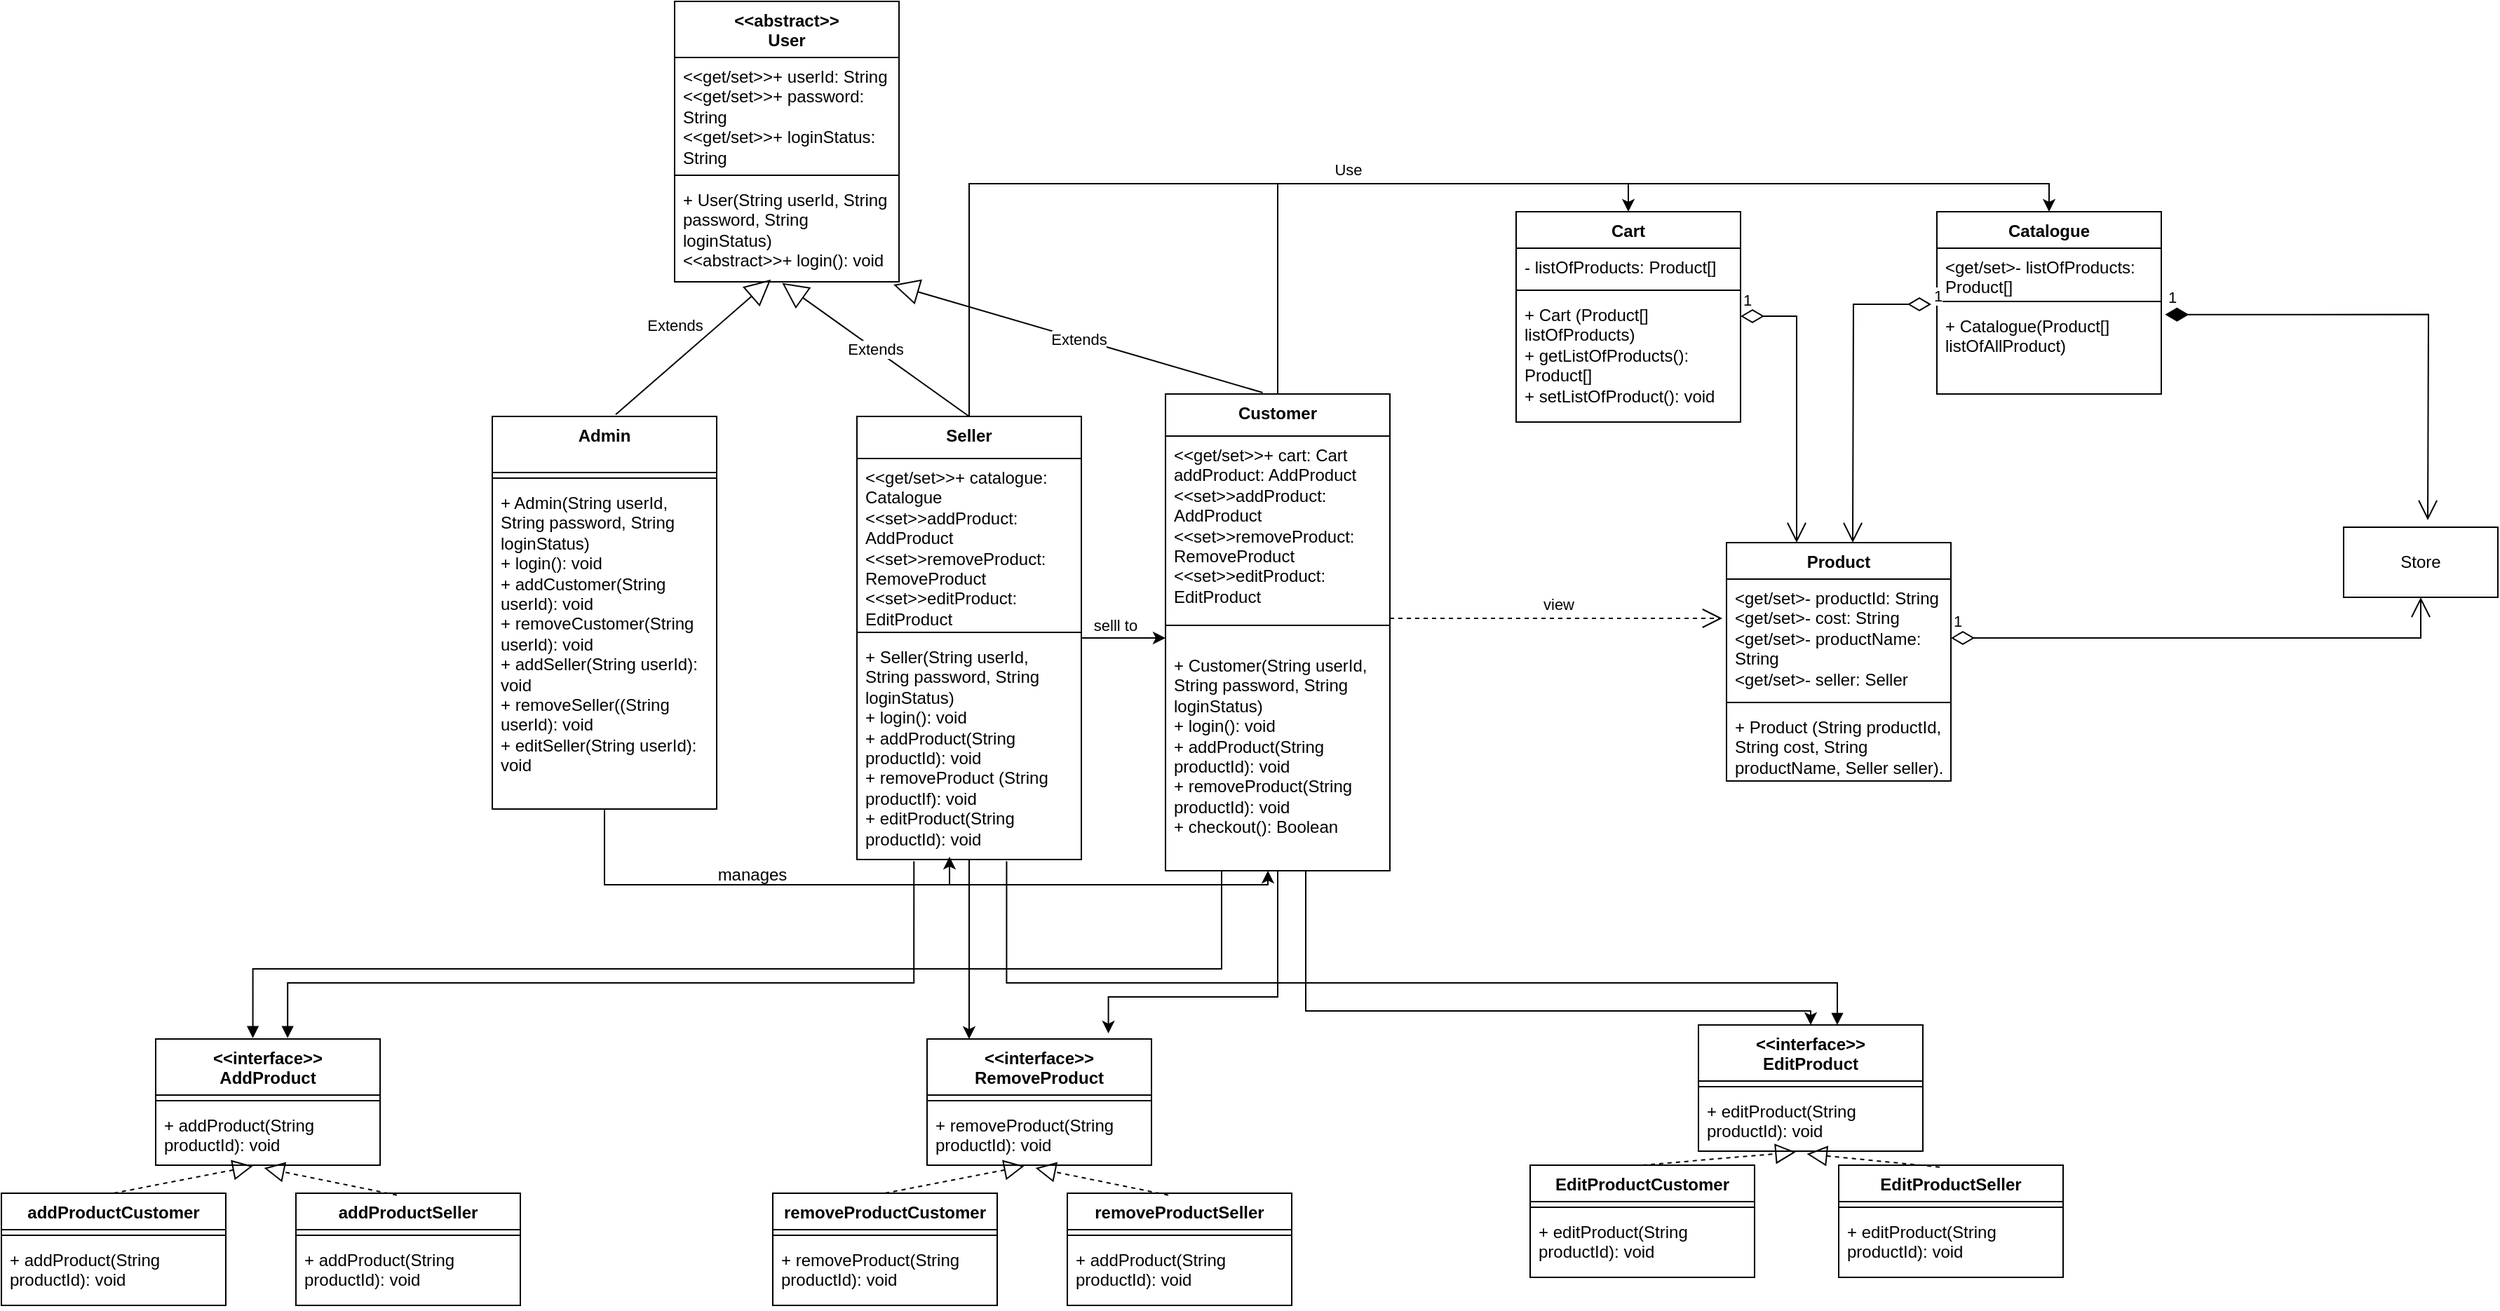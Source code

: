 <mxfile version="22.0.8" type="github">
  <diagram id="C5RBs43oDa-KdzZeNtuy" name="Page-1">
    <mxGraphModel dx="2074" dy="1118" grid="1" gridSize="10" guides="1" tooltips="1" connect="1" arrows="1" fold="1" page="1" pageScale="1" pageWidth="2339" pageHeight="3300" math="0" shadow="0">
      <root>
        <mxCell id="WIyWlLk6GJQsqaUBKTNV-0" />
        <mxCell id="WIyWlLk6GJQsqaUBKTNV-1" parent="WIyWlLk6GJQsqaUBKTNV-0" />
        <mxCell id="tzmUWWkkIEazQFHiwvNQ-8" value="Cart" style="swimlane;fontStyle=1;align=center;verticalAlign=top;childLayout=stackLayout;horizontal=1;startSize=26;horizontalStack=0;resizeParent=1;resizeParentMax=0;resizeLast=0;collapsible=1;marginBottom=0;whiteSpace=wrap;html=1;" parent="WIyWlLk6GJQsqaUBKTNV-1" vertex="1">
          <mxGeometry x="1300" y="390" width="160" height="150" as="geometry" />
        </mxCell>
        <mxCell id="tzmUWWkkIEazQFHiwvNQ-9" value="- listOfProducts: Product[]" style="text;strokeColor=none;fillColor=none;align=left;verticalAlign=top;spacingLeft=4;spacingRight=4;overflow=hidden;rotatable=0;points=[[0,0.5],[1,0.5]];portConstraint=eastwest;whiteSpace=wrap;html=1;" parent="tzmUWWkkIEazQFHiwvNQ-8" vertex="1">
          <mxGeometry y="26" width="160" height="26" as="geometry" />
        </mxCell>
        <mxCell id="tzmUWWkkIEazQFHiwvNQ-10" value="" style="line;strokeWidth=1;fillColor=none;align=left;verticalAlign=middle;spacingTop=-1;spacingLeft=3;spacingRight=3;rotatable=0;labelPosition=right;points=[];portConstraint=eastwest;strokeColor=inherit;" parent="tzmUWWkkIEazQFHiwvNQ-8" vertex="1">
          <mxGeometry y="52" width="160" height="8" as="geometry" />
        </mxCell>
        <mxCell id="tzmUWWkkIEazQFHiwvNQ-11" value="+ Cart (Product[] listOfProducts)&lt;br&gt;+ getListOfProducts():&amp;nbsp; Product[]&lt;br&gt;+ setListOfProduct(): void&lt;br&gt;" style="text;strokeColor=none;fillColor=none;align=left;verticalAlign=top;spacingLeft=4;spacingRight=4;overflow=hidden;rotatable=0;points=[[0,0.5],[1,0.5]];portConstraint=eastwest;whiteSpace=wrap;html=1;" parent="tzmUWWkkIEazQFHiwvNQ-8" vertex="1">
          <mxGeometry y="60" width="160" height="90" as="geometry" />
        </mxCell>
        <mxCell id="tzmUWWkkIEazQFHiwvNQ-12" value="Product" style="swimlane;fontStyle=1;align=center;verticalAlign=top;childLayout=stackLayout;horizontal=1;startSize=26;horizontalStack=0;resizeParent=1;resizeParentMax=0;resizeLast=0;collapsible=1;marginBottom=0;whiteSpace=wrap;html=1;" parent="WIyWlLk6GJQsqaUBKTNV-1" vertex="1">
          <mxGeometry x="1450" y="626" width="160" height="170" as="geometry" />
        </mxCell>
        <mxCell id="tzmUWWkkIEazQFHiwvNQ-13" value="&amp;lt;get/set&amp;gt;- productId: String&lt;br&gt;&amp;lt;get/set&amp;gt;- cost: String&lt;br&gt;&amp;lt;get/set&amp;gt;- productName: String&lt;br&gt;&amp;lt;get/set&amp;gt;- seller: Seller" style="text;strokeColor=none;fillColor=none;align=left;verticalAlign=top;spacingLeft=4;spacingRight=4;overflow=hidden;rotatable=0;points=[[0,0.5],[1,0.5]];portConstraint=eastwest;whiteSpace=wrap;html=1;" parent="tzmUWWkkIEazQFHiwvNQ-12" vertex="1">
          <mxGeometry y="26" width="160" height="84" as="geometry" />
        </mxCell>
        <mxCell id="tzmUWWkkIEazQFHiwvNQ-14" value="" style="line;strokeWidth=1;fillColor=none;align=left;verticalAlign=middle;spacingTop=-1;spacingLeft=3;spacingRight=3;rotatable=0;labelPosition=right;points=[];portConstraint=eastwest;strokeColor=inherit;" parent="tzmUWWkkIEazQFHiwvNQ-12" vertex="1">
          <mxGeometry y="110" width="160" height="8" as="geometry" />
        </mxCell>
        <mxCell id="tzmUWWkkIEazQFHiwvNQ-15" value="+ Product (String productId, String cost, String productName, Seller seller).&lt;br&gt;" style="text;strokeColor=none;fillColor=none;align=left;verticalAlign=top;spacingLeft=4;spacingRight=4;overflow=hidden;rotatable=0;points=[[0,0.5],[1,0.5]];portConstraint=eastwest;whiteSpace=wrap;html=1;" parent="tzmUWWkkIEazQFHiwvNQ-12" vertex="1">
          <mxGeometry y="118" width="160" height="52" as="geometry" />
        </mxCell>
        <mxCell id="tzmUWWkkIEazQFHiwvNQ-16" value="Catalogue" style="swimlane;fontStyle=1;align=center;verticalAlign=top;childLayout=stackLayout;horizontal=1;startSize=26;horizontalStack=0;resizeParent=1;resizeParentMax=0;resizeLast=0;collapsible=1;marginBottom=0;whiteSpace=wrap;html=1;" parent="WIyWlLk6GJQsqaUBKTNV-1" vertex="1">
          <mxGeometry x="1600" y="390" width="160" height="130" as="geometry" />
        </mxCell>
        <mxCell id="tzmUWWkkIEazQFHiwvNQ-17" value="&amp;lt;get/set&amp;gt;- listOfProducts: Product[]&lt;br&gt;" style="text;strokeColor=none;fillColor=none;align=left;verticalAlign=top;spacingLeft=4;spacingRight=4;overflow=hidden;rotatable=0;points=[[0,0.5],[1,0.5]];portConstraint=eastwest;whiteSpace=wrap;html=1;" parent="tzmUWWkkIEazQFHiwvNQ-16" vertex="1">
          <mxGeometry y="26" width="160" height="34" as="geometry" />
        </mxCell>
        <mxCell id="tzmUWWkkIEazQFHiwvNQ-18" value="" style="line;strokeWidth=1;fillColor=none;align=left;verticalAlign=middle;spacingTop=-1;spacingLeft=3;spacingRight=3;rotatable=0;labelPosition=right;points=[];portConstraint=eastwest;strokeColor=inherit;" parent="tzmUWWkkIEazQFHiwvNQ-16" vertex="1">
          <mxGeometry y="60" width="160" height="8" as="geometry" />
        </mxCell>
        <mxCell id="tzmUWWkkIEazQFHiwvNQ-19" value="+ Catalogue(Product[] listOfAllProduct)" style="text;strokeColor=none;fillColor=none;align=left;verticalAlign=top;spacingLeft=4;spacingRight=4;overflow=hidden;rotatable=0;points=[[0,0.5],[1,0.5]];portConstraint=eastwest;whiteSpace=wrap;html=1;" parent="tzmUWWkkIEazQFHiwvNQ-16" vertex="1">
          <mxGeometry y="68" width="160" height="62" as="geometry" />
        </mxCell>
        <mxCell id="tzmUWWkkIEazQFHiwvNQ-24" value="1" style="endArrow=open;html=1;endSize=12;startArrow=diamondThin;startSize=14;startFill=0;edgeStyle=orthogonalEdgeStyle;align=left;verticalAlign=bottom;rounded=0;" parent="WIyWlLk6GJQsqaUBKTNV-1" edge="1">
          <mxGeometry x="-1" y="3" relative="1" as="geometry">
            <mxPoint x="1460" y="464.5" as="sourcePoint" />
            <mxPoint x="1500" y="626" as="targetPoint" />
            <Array as="points">
              <mxPoint x="1500" y="465" />
            </Array>
          </mxGeometry>
        </mxCell>
        <mxCell id="tzmUWWkkIEazQFHiwvNQ-26" value="1" style="endArrow=open;html=1;endSize=12;startArrow=diamondThin;startSize=14;startFill=0;edgeStyle=orthogonalEdgeStyle;align=left;verticalAlign=bottom;rounded=0;exitX=-0.025;exitY=-0.032;exitDx=0;exitDy=0;exitPerimeter=0;" parent="WIyWlLk6GJQsqaUBKTNV-1" source="tzmUWWkkIEazQFHiwvNQ-19" edge="1">
          <mxGeometry x="-1" y="3" relative="1" as="geometry">
            <mxPoint x="1380" y="776" as="sourcePoint" />
            <mxPoint x="1540" y="626" as="targetPoint" />
          </mxGeometry>
        </mxCell>
        <mxCell id="tzmUWWkkIEazQFHiwvNQ-27" value="&amp;lt;&amp;lt;abstract&amp;gt;&amp;gt;&lt;br&gt;User&lt;br&gt;&lt;span style=&quot;&quot;&gt;&lt;span style=&quot;white-space: pre;&quot;&gt;&amp;nbsp;&amp;nbsp;&amp;nbsp;&amp;nbsp;&lt;/span&gt;&lt;/span&gt;" style="swimlane;fontStyle=1;align=center;verticalAlign=top;childLayout=stackLayout;horizontal=1;startSize=40;horizontalStack=0;resizeParent=1;resizeParentMax=0;resizeLast=0;collapsible=1;marginBottom=0;whiteSpace=wrap;html=1;" parent="WIyWlLk6GJQsqaUBKTNV-1" vertex="1">
          <mxGeometry x="700" y="240" width="160" height="200" as="geometry" />
        </mxCell>
        <mxCell id="tzmUWWkkIEazQFHiwvNQ-28" value="&amp;lt;&amp;lt;get/set&amp;gt;&amp;gt;+ userId: String&lt;br&gt;&amp;lt;&amp;lt;get/set&amp;gt;&amp;gt;+ password: String&lt;br&gt;&amp;lt;&amp;lt;get/set&amp;gt;&amp;gt;+ loginStatus: String" style="text;strokeColor=none;fillColor=none;align=left;verticalAlign=top;spacingLeft=4;spacingRight=4;overflow=hidden;rotatable=0;points=[[0,0.5],[1,0.5]];portConstraint=eastwest;whiteSpace=wrap;html=1;" parent="tzmUWWkkIEazQFHiwvNQ-27" vertex="1">
          <mxGeometry y="40" width="160" height="80" as="geometry" />
        </mxCell>
        <mxCell id="tzmUWWkkIEazQFHiwvNQ-29" value="" style="line;strokeWidth=1;fillColor=none;align=left;verticalAlign=middle;spacingTop=-1;spacingLeft=3;spacingRight=3;rotatable=0;labelPosition=right;points=[];portConstraint=eastwest;strokeColor=inherit;" parent="tzmUWWkkIEazQFHiwvNQ-27" vertex="1">
          <mxGeometry y="120" width="160" height="8" as="geometry" />
        </mxCell>
        <mxCell id="tzmUWWkkIEazQFHiwvNQ-30" value="+ User(String userId, String password, String loginStatus)&lt;br&gt;&amp;lt;&amp;lt;abstract&amp;gt;&amp;gt;+ login(): void&lt;br&gt;&amp;nbsp;" style="text;strokeColor=none;fillColor=none;align=left;verticalAlign=top;spacingLeft=4;spacingRight=4;overflow=hidden;rotatable=0;points=[[0,0.5],[1,0.5]];portConstraint=eastwest;whiteSpace=wrap;html=1;" parent="tzmUWWkkIEazQFHiwvNQ-27" vertex="1">
          <mxGeometry y="128" width="160" height="72" as="geometry" />
        </mxCell>
        <mxCell id="tzmUWWkkIEazQFHiwvNQ-144" style="edgeStyle=orthogonalEdgeStyle;rounded=0;orthogonalLoop=1;jettySize=auto;html=1;" parent="WIyWlLk6GJQsqaUBKTNV-1" source="tzmUWWkkIEazQFHiwvNQ-31" target="tzmUWWkkIEazQFHiwvNQ-101" edge="1">
          <mxGeometry relative="1" as="geometry">
            <Array as="points">
              <mxPoint x="910" y="900" />
              <mxPoint x="910" y="900" />
            </Array>
          </mxGeometry>
        </mxCell>
        <mxCell id="tzmUWWkkIEazQFHiwvNQ-154" style="edgeStyle=orthogonalEdgeStyle;rounded=0;orthogonalLoop=1;jettySize=auto;html=1;entryX=0.5;entryY=0;entryDx=0;entryDy=0;" parent="WIyWlLk6GJQsqaUBKTNV-1" source="tzmUWWkkIEazQFHiwvNQ-31" target="tzmUWWkkIEazQFHiwvNQ-16" edge="1">
          <mxGeometry relative="1" as="geometry">
            <Array as="points">
              <mxPoint x="910" y="370" />
              <mxPoint x="1680" y="370" />
            </Array>
          </mxGeometry>
        </mxCell>
        <mxCell id="tzmUWWkkIEazQFHiwvNQ-172" style="edgeStyle=orthogonalEdgeStyle;rounded=0;orthogonalLoop=1;jettySize=auto;html=1;" parent="WIyWlLk6GJQsqaUBKTNV-1" source="tzmUWWkkIEazQFHiwvNQ-31" edge="1">
          <mxGeometry relative="1" as="geometry">
            <mxPoint x="1050" y="694" as="targetPoint" />
          </mxGeometry>
        </mxCell>
        <mxCell id="tzmUWWkkIEazQFHiwvNQ-173" value="selll to&lt;br&gt;" style="edgeLabel;html=1;align=center;verticalAlign=middle;resizable=0;points=[];" parent="tzmUWWkkIEazQFHiwvNQ-172" vertex="1" connectable="0">
          <mxGeometry x="-0.229" relative="1" as="geometry">
            <mxPoint y="-9" as="offset" />
          </mxGeometry>
        </mxCell>
        <mxCell id="tzmUWWkkIEazQFHiwvNQ-31" value="Seller" style="swimlane;fontStyle=1;align=center;verticalAlign=top;childLayout=stackLayout;horizontal=1;startSize=30;horizontalStack=0;resizeParent=1;resizeParentMax=0;resizeLast=0;collapsible=1;marginBottom=0;whiteSpace=wrap;html=1;" parent="WIyWlLk6GJQsqaUBKTNV-1" vertex="1">
          <mxGeometry x="830" y="536" width="160" height="316" as="geometry" />
        </mxCell>
        <mxCell id="tzmUWWkkIEazQFHiwvNQ-32" value="&amp;lt;&amp;lt;get/set&amp;gt;&amp;gt;+ catalogue: Catalogue&lt;br&gt;&amp;lt;&amp;lt;set&amp;gt;&amp;gt;addProduct: AddProduct&lt;br&gt;&amp;lt;&amp;lt;set&amp;gt;&amp;gt;removeProduct: RemoveProduct&lt;br&gt;&amp;lt;&amp;lt;set&amp;gt;&amp;gt;editProduct: EditProduct" style="text;strokeColor=none;fillColor=none;align=left;verticalAlign=top;spacingLeft=4;spacingRight=4;overflow=hidden;rotatable=0;points=[[0,0.5],[1,0.5]];portConstraint=eastwest;whiteSpace=wrap;html=1;" parent="tzmUWWkkIEazQFHiwvNQ-31" vertex="1">
          <mxGeometry y="30" width="160" height="120" as="geometry" />
        </mxCell>
        <mxCell id="tzmUWWkkIEazQFHiwvNQ-33" value="" style="line;strokeWidth=1;fillColor=none;align=left;verticalAlign=middle;spacingTop=-1;spacingLeft=3;spacingRight=3;rotatable=0;labelPosition=right;points=[];portConstraint=eastwest;strokeColor=inherit;" parent="tzmUWWkkIEazQFHiwvNQ-31" vertex="1">
          <mxGeometry y="150" width="160" height="8" as="geometry" />
        </mxCell>
        <mxCell id="tzmUWWkkIEazQFHiwvNQ-34" value="+ Seller(String userId, String password, String loginStatus)&lt;br&gt;+ login(): void&lt;br&gt;+ addProduct(String productId): void&lt;br&gt;+ removeProduct (String productIf): void&lt;br&gt;+ editProduct(String productId): void" style="text;strokeColor=none;fillColor=none;align=left;verticalAlign=top;spacingLeft=4;spacingRight=4;overflow=hidden;rotatable=0;points=[[0,0.5],[1,0.5]];portConstraint=eastwest;whiteSpace=wrap;html=1;" parent="tzmUWWkkIEazQFHiwvNQ-31" vertex="1">
          <mxGeometry y="158" width="160" height="158" as="geometry" />
        </mxCell>
        <mxCell id="tzmUWWkkIEazQFHiwvNQ-35" value="Admin" style="swimlane;fontStyle=1;align=center;verticalAlign=top;childLayout=stackLayout;horizontal=1;startSize=40;horizontalStack=0;resizeParent=1;resizeParentMax=0;resizeLast=0;collapsible=1;marginBottom=0;whiteSpace=wrap;html=1;" parent="WIyWlLk6GJQsqaUBKTNV-1" vertex="1">
          <mxGeometry x="570" y="536" width="160" height="280" as="geometry" />
        </mxCell>
        <mxCell id="tzmUWWkkIEazQFHiwvNQ-37" value="" style="line;strokeWidth=1;fillColor=none;align=left;verticalAlign=middle;spacingTop=-1;spacingLeft=3;spacingRight=3;rotatable=0;labelPosition=right;points=[];portConstraint=eastwest;strokeColor=inherit;" parent="tzmUWWkkIEazQFHiwvNQ-35" vertex="1">
          <mxGeometry y="40" width="160" height="8" as="geometry" />
        </mxCell>
        <mxCell id="tzmUWWkkIEazQFHiwvNQ-38" value="+ Admin(String userId, String password, String loginStatus)&lt;br&gt;+ login(): void&lt;br&gt;+ addCustomer(String userId): void&lt;br&gt;+ removeCustomer(String userId): void&lt;br&gt;+ addSeller(String userId): void&lt;br&gt;+ removeSeller((String userId): void&lt;br&gt;+ editSeller(String userId): void" style="text;strokeColor=none;fillColor=none;align=left;verticalAlign=top;spacingLeft=4;spacingRight=4;overflow=hidden;rotatable=0;points=[[0,0.5],[1,0.5]];portConstraint=eastwest;whiteSpace=wrap;html=1;" parent="tzmUWWkkIEazQFHiwvNQ-35" vertex="1">
          <mxGeometry y="48" width="160" height="232" as="geometry" />
        </mxCell>
        <mxCell id="tzmUWWkkIEazQFHiwvNQ-41" value="Extends" style="endArrow=block;endSize=16;endFill=0;html=1;rounded=0;entryX=0.429;entryY=0.978;entryDx=0;entryDy=0;entryPerimeter=0;exitX=0.55;exitY=-0.005;exitDx=0;exitDy=0;exitPerimeter=0;" parent="WIyWlLk6GJQsqaUBKTNV-1" source="tzmUWWkkIEazQFHiwvNQ-35" target="tzmUWWkkIEazQFHiwvNQ-30" edge="1">
          <mxGeometry y="20" width="160" relative="1" as="geometry">
            <mxPoint x="630" y="450" as="sourcePoint" />
            <mxPoint x="790" y="450" as="targetPoint" />
            <Array as="points" />
            <mxPoint as="offset" />
          </mxGeometry>
        </mxCell>
        <mxCell id="tzmUWWkkIEazQFHiwvNQ-42" value="Extends" style="endArrow=block;endSize=16;endFill=0;html=1;rounded=0;entryX=0.479;entryY=1.011;entryDx=0;entryDy=0;entryPerimeter=0;exitX=0.5;exitY=0;exitDx=0;exitDy=0;" parent="WIyWlLk6GJQsqaUBKTNV-1" source="tzmUWWkkIEazQFHiwvNQ-31" target="tzmUWWkkIEazQFHiwvNQ-30" edge="1">
          <mxGeometry width="160" relative="1" as="geometry">
            <mxPoint x="910" y="530" as="sourcePoint" />
            <mxPoint x="810" y="470" as="targetPoint" />
          </mxGeometry>
        </mxCell>
        <mxCell id="tzmUWWkkIEazQFHiwvNQ-148" style="edgeStyle=orthogonalEdgeStyle;rounded=0;orthogonalLoop=1;jettySize=auto;html=1;entryX=0.808;entryY=-0.044;entryDx=0;entryDy=0;entryPerimeter=0;" parent="WIyWlLk6GJQsqaUBKTNV-1" source="tzmUWWkkIEazQFHiwvNQ-48" target="tzmUWWkkIEazQFHiwvNQ-101" edge="1">
          <mxGeometry relative="1" as="geometry">
            <mxPoint x="1100" y="960" as="targetPoint" />
            <Array as="points">
              <mxPoint x="1130" y="950" />
              <mxPoint x="1009" y="950" />
            </Array>
          </mxGeometry>
        </mxCell>
        <mxCell id="tzmUWWkkIEazQFHiwvNQ-149" style="edgeStyle=orthogonalEdgeStyle;rounded=0;orthogonalLoop=1;jettySize=auto;html=1;" parent="WIyWlLk6GJQsqaUBKTNV-1" source="tzmUWWkkIEazQFHiwvNQ-48" target="tzmUWWkkIEazQFHiwvNQ-112" edge="1">
          <mxGeometry relative="1" as="geometry">
            <Array as="points">
              <mxPoint x="1150" y="960" />
              <mxPoint x="1510" y="960" />
            </Array>
          </mxGeometry>
        </mxCell>
        <mxCell id="tzmUWWkkIEazQFHiwvNQ-155" style="edgeStyle=orthogonalEdgeStyle;rounded=0;orthogonalLoop=1;jettySize=auto;html=1;entryX=0.5;entryY=0;entryDx=0;entryDy=0;" parent="WIyWlLk6GJQsqaUBKTNV-1" source="tzmUWWkkIEazQFHiwvNQ-48" target="tzmUWWkkIEazQFHiwvNQ-8" edge="1">
          <mxGeometry relative="1" as="geometry">
            <Array as="points">
              <mxPoint x="1130" y="370" />
              <mxPoint x="1380" y="370" />
            </Array>
          </mxGeometry>
        </mxCell>
        <mxCell id="tzmUWWkkIEazQFHiwvNQ-157" value="Use&lt;br&gt;" style="edgeLabel;html=1;align=center;verticalAlign=middle;resizable=0;points=[];" parent="tzmUWWkkIEazQFHiwvNQ-155" vertex="1" connectable="0">
          <mxGeometry x="-0.098" y="2" relative="1" as="geometry">
            <mxPoint x="10" y="-8" as="offset" />
          </mxGeometry>
        </mxCell>
        <mxCell id="tzmUWWkkIEazQFHiwvNQ-48" value="Customer&lt;br&gt;" style="swimlane;fontStyle=1;align=center;verticalAlign=top;childLayout=stackLayout;horizontal=1;startSize=30;horizontalStack=0;resizeParent=1;resizeParentMax=0;resizeLast=0;collapsible=1;marginBottom=0;whiteSpace=wrap;html=1;" parent="WIyWlLk6GJQsqaUBKTNV-1" vertex="1">
          <mxGeometry x="1050" y="520" width="160" height="340" as="geometry" />
        </mxCell>
        <mxCell id="tzmUWWkkIEazQFHiwvNQ-56" value="&amp;lt;&amp;lt;get/set&amp;gt;&amp;gt;+ cart: Cart&lt;br&gt;addProduct: AddProduct&lt;br style=&quot;border-color: var(--border-color);&quot;&gt;&amp;lt;&amp;lt;set&amp;gt;&amp;gt;addProduct: AddProduct&lt;br style=&quot;border-color: var(--border-color);&quot;&gt;&amp;lt;&amp;lt;set&amp;gt;&amp;gt;removeProduct: RemoveProduct&lt;br style=&quot;border-color: var(--border-color);&quot;&gt;&amp;lt;&amp;lt;set&amp;gt;&amp;gt;editProduct: EditProduct&lt;br&gt;&lt;br&gt;&amp;nbsp;" style="text;strokeColor=none;fillColor=none;align=left;verticalAlign=top;spacingLeft=4;spacingRight=4;overflow=hidden;rotatable=0;points=[[0,0.5],[1,0.5]];portConstraint=eastwest;whiteSpace=wrap;html=1;" parent="tzmUWWkkIEazQFHiwvNQ-48" vertex="1">
          <mxGeometry y="30" width="160" height="120" as="geometry" />
        </mxCell>
        <mxCell id="tzmUWWkkIEazQFHiwvNQ-50" value="" style="line;strokeWidth=1;fillColor=none;align=left;verticalAlign=middle;spacingTop=-1;spacingLeft=3;spacingRight=3;rotatable=0;labelPosition=right;points=[];portConstraint=eastwest;strokeColor=inherit;" parent="tzmUWWkkIEazQFHiwvNQ-48" vertex="1">
          <mxGeometry y="150" width="160" height="30" as="geometry" />
        </mxCell>
        <mxCell id="tzmUWWkkIEazQFHiwvNQ-51" value="+ Customer(String userId, String password, String loginStatus)&lt;br&gt;+ login(): void&lt;br&gt;+ addProduct(String productId): void&lt;br style=&quot;border-color: var(--border-color);&quot;&gt;+ removeProduct(String productId): void&lt;br style=&quot;border-color: var(--border-color);&quot;&gt;+ checkout(): Boolean&lt;br&gt;&amp;nbsp;" style="text;strokeColor=none;fillColor=none;align=left;verticalAlign=top;spacingLeft=4;spacingRight=4;overflow=hidden;rotatable=0;points=[[0,0.5],[1,0.5]];portConstraint=eastwest;whiteSpace=wrap;html=1;" parent="tzmUWWkkIEazQFHiwvNQ-48" vertex="1">
          <mxGeometry y="180" width="160" height="160" as="geometry" />
        </mxCell>
        <mxCell id="tzmUWWkkIEazQFHiwvNQ-57" value="Extends" style="endArrow=block;endSize=16;endFill=0;html=1;rounded=0;exitX=0.433;exitY=-0.003;exitDx=0;exitDy=0;exitPerimeter=0;entryX=0.975;entryY=1.028;entryDx=0;entryDy=0;entryPerimeter=0;" parent="WIyWlLk6GJQsqaUBKTNV-1" source="tzmUWWkkIEazQFHiwvNQ-48" target="tzmUWWkkIEazQFHiwvNQ-30" edge="1">
          <mxGeometry width="160" relative="1" as="geometry">
            <mxPoint x="960" y="700" as="sourcePoint" />
            <mxPoint x="790" y="440" as="targetPoint" />
          </mxGeometry>
        </mxCell>
        <mxCell id="tzmUWWkkIEazQFHiwvNQ-64" value="view" style="endArrow=open;endSize=12;dashed=1;html=1;rounded=0;" parent="WIyWlLk6GJQsqaUBKTNV-1" edge="1">
          <mxGeometry x="0.013" y="10" width="160" relative="1" as="geometry">
            <mxPoint x="1210" y="680" as="sourcePoint" />
            <mxPoint x="1447" y="680" as="targetPoint" />
            <mxPoint as="offset" />
          </mxGeometry>
        </mxCell>
        <mxCell id="tzmUWWkkIEazQFHiwvNQ-74" value="&amp;lt;&amp;lt;interface&amp;gt;&amp;gt;&lt;br&gt;AddProduct" style="swimlane;fontStyle=1;align=center;verticalAlign=top;childLayout=stackLayout;horizontal=1;startSize=40;horizontalStack=0;resizeParent=1;resizeParentMax=0;resizeLast=0;collapsible=1;marginBottom=0;whiteSpace=wrap;html=1;" parent="WIyWlLk6GJQsqaUBKTNV-1" vertex="1">
          <mxGeometry x="330" y="980" width="160" height="90" as="geometry" />
        </mxCell>
        <mxCell id="tzmUWWkkIEazQFHiwvNQ-76" value="" style="line;strokeWidth=1;fillColor=none;align=left;verticalAlign=middle;spacingTop=-1;spacingLeft=3;spacingRight=3;rotatable=0;labelPosition=right;points=[];portConstraint=eastwest;strokeColor=inherit;" parent="tzmUWWkkIEazQFHiwvNQ-74" vertex="1">
          <mxGeometry y="40" width="160" height="8" as="geometry" />
        </mxCell>
        <mxCell id="tzmUWWkkIEazQFHiwvNQ-77" value="+ addProduct(String productId): void" style="text;strokeColor=none;fillColor=none;align=left;verticalAlign=top;spacingLeft=4;spacingRight=4;overflow=hidden;rotatable=0;points=[[0,0.5],[1,0.5]];portConstraint=eastwest;whiteSpace=wrap;html=1;" parent="tzmUWWkkIEazQFHiwvNQ-74" vertex="1">
          <mxGeometry y="48" width="160" height="42" as="geometry" />
        </mxCell>
        <mxCell id="tzmUWWkkIEazQFHiwvNQ-78" value="addProductCustomer" style="swimlane;fontStyle=1;align=center;verticalAlign=top;childLayout=stackLayout;horizontal=1;startSize=26;horizontalStack=0;resizeParent=1;resizeParentMax=0;resizeLast=0;collapsible=1;marginBottom=0;whiteSpace=wrap;html=1;" parent="WIyWlLk6GJQsqaUBKTNV-1" vertex="1">
          <mxGeometry x="220" y="1090" width="160" height="80" as="geometry" />
        </mxCell>
        <mxCell id="tzmUWWkkIEazQFHiwvNQ-80" value="" style="line;strokeWidth=1;fillColor=none;align=left;verticalAlign=middle;spacingTop=-1;spacingLeft=3;spacingRight=3;rotatable=0;labelPosition=right;points=[];portConstraint=eastwest;strokeColor=inherit;" parent="tzmUWWkkIEazQFHiwvNQ-78" vertex="1">
          <mxGeometry y="26" width="160" height="8" as="geometry" />
        </mxCell>
        <mxCell id="tzmUWWkkIEazQFHiwvNQ-81" value="+ addProduct(String productId): void" style="text;strokeColor=none;fillColor=none;align=left;verticalAlign=top;spacingLeft=4;spacingRight=4;overflow=hidden;rotatable=0;points=[[0,0.5],[1,0.5]];portConstraint=eastwest;whiteSpace=wrap;html=1;" parent="tzmUWWkkIEazQFHiwvNQ-78" vertex="1">
          <mxGeometry y="34" width="160" height="46" as="geometry" />
        </mxCell>
        <mxCell id="tzmUWWkkIEazQFHiwvNQ-82" value="addProductSeller" style="swimlane;fontStyle=1;align=center;verticalAlign=top;childLayout=stackLayout;horizontal=1;startSize=26;horizontalStack=0;resizeParent=1;resizeParentMax=0;resizeLast=0;collapsible=1;marginBottom=0;whiteSpace=wrap;html=1;" parent="WIyWlLk6GJQsqaUBKTNV-1" vertex="1">
          <mxGeometry x="430" y="1090" width="160" height="80" as="geometry" />
        </mxCell>
        <mxCell id="tzmUWWkkIEazQFHiwvNQ-84" value="" style="line;strokeWidth=1;fillColor=none;align=left;verticalAlign=middle;spacingTop=-1;spacingLeft=3;spacingRight=3;rotatable=0;labelPosition=right;points=[];portConstraint=eastwest;strokeColor=inherit;" parent="tzmUWWkkIEazQFHiwvNQ-82" vertex="1">
          <mxGeometry y="26" width="160" height="8" as="geometry" />
        </mxCell>
        <mxCell id="tzmUWWkkIEazQFHiwvNQ-85" value="+ addProduct(String productId): void" style="text;strokeColor=none;fillColor=none;align=left;verticalAlign=top;spacingLeft=4;spacingRight=4;overflow=hidden;rotatable=0;points=[[0,0.5],[1,0.5]];portConstraint=eastwest;whiteSpace=wrap;html=1;" parent="tzmUWWkkIEazQFHiwvNQ-82" vertex="1">
          <mxGeometry y="34" width="160" height="46" as="geometry" />
        </mxCell>
        <mxCell id="tzmUWWkkIEazQFHiwvNQ-97" value="" style="endArrow=block;dashed=1;endFill=0;endSize=12;html=1;rounded=0;entryX=0.483;entryY=1.048;entryDx=0;entryDy=0;entryPerimeter=0;exitX=0.45;exitY=0.017;exitDx=0;exitDy=0;exitPerimeter=0;" parent="WIyWlLk6GJQsqaUBKTNV-1" source="tzmUWWkkIEazQFHiwvNQ-82" target="tzmUWWkkIEazQFHiwvNQ-77" edge="1">
          <mxGeometry width="160" relative="1" as="geometry">
            <mxPoint x="530" y="1090" as="sourcePoint" />
            <mxPoint x="690" y="1090" as="targetPoint" />
          </mxGeometry>
        </mxCell>
        <mxCell id="tzmUWWkkIEazQFHiwvNQ-98" value="" style="endArrow=block;dashed=1;endFill=0;endSize=12;html=1;rounded=0;exitX=0.5;exitY=0;exitDx=0;exitDy=0;entryX=0.433;entryY=1.016;entryDx=0;entryDy=0;entryPerimeter=0;" parent="WIyWlLk6GJQsqaUBKTNV-1" source="tzmUWWkkIEazQFHiwvNQ-78" target="tzmUWWkkIEazQFHiwvNQ-77" edge="1">
          <mxGeometry width="160" relative="1" as="geometry">
            <mxPoint x="230" y="1070" as="sourcePoint" />
            <mxPoint x="390" y="1070" as="targetPoint" />
          </mxGeometry>
        </mxCell>
        <mxCell id="tzmUWWkkIEazQFHiwvNQ-99" value="" style="endArrow=block;endFill=1;html=1;edgeStyle=orthogonalEdgeStyle;align=left;verticalAlign=top;rounded=0;entryX=0.433;entryY=-0.007;entryDx=0;entryDy=0;entryPerimeter=0;exitX=0.25;exitY=1;exitDx=0;exitDy=0;exitPerimeter=0;" parent="WIyWlLk6GJQsqaUBKTNV-1" source="tzmUWWkkIEazQFHiwvNQ-51" target="tzmUWWkkIEazQFHiwvNQ-74" edge="1">
          <mxGeometry x="-1" relative="1" as="geometry">
            <mxPoint x="1170" y="830" as="sourcePoint" />
            <mxPoint x="1320" y="830" as="targetPoint" />
            <Array as="points">
              <mxPoint x="1090" y="930" />
              <mxPoint x="399" y="930" />
            </Array>
          </mxGeometry>
        </mxCell>
        <mxCell id="tzmUWWkkIEazQFHiwvNQ-101" value="&amp;lt;&amp;lt;interface&amp;gt;&amp;gt;&lt;br&gt;RemoveProduct" style="swimlane;fontStyle=1;align=center;verticalAlign=top;childLayout=stackLayout;horizontal=1;startSize=40;horizontalStack=0;resizeParent=1;resizeParentMax=0;resizeLast=0;collapsible=1;marginBottom=0;whiteSpace=wrap;html=1;" parent="WIyWlLk6GJQsqaUBKTNV-1" vertex="1">
          <mxGeometry x="880" y="980" width="160" height="90" as="geometry" />
        </mxCell>
        <mxCell id="tzmUWWkkIEazQFHiwvNQ-102" value="" style="line;strokeWidth=1;fillColor=none;align=left;verticalAlign=middle;spacingTop=-1;spacingLeft=3;spacingRight=3;rotatable=0;labelPosition=right;points=[];portConstraint=eastwest;strokeColor=inherit;" parent="tzmUWWkkIEazQFHiwvNQ-101" vertex="1">
          <mxGeometry y="40" width="160" height="8" as="geometry" />
        </mxCell>
        <mxCell id="tzmUWWkkIEazQFHiwvNQ-103" value="+ removeProduct(String productId): void" style="text;strokeColor=none;fillColor=none;align=left;verticalAlign=top;spacingLeft=4;spacingRight=4;overflow=hidden;rotatable=0;points=[[0,0.5],[1,0.5]];portConstraint=eastwest;whiteSpace=wrap;html=1;" parent="tzmUWWkkIEazQFHiwvNQ-101" vertex="1">
          <mxGeometry y="48" width="160" height="42" as="geometry" />
        </mxCell>
        <mxCell id="tzmUWWkkIEazQFHiwvNQ-104" value="removeProductCustomer" style="swimlane;fontStyle=1;align=center;verticalAlign=top;childLayout=stackLayout;horizontal=1;startSize=26;horizontalStack=0;resizeParent=1;resizeParentMax=0;resizeLast=0;collapsible=1;marginBottom=0;whiteSpace=wrap;html=1;" parent="WIyWlLk6GJQsqaUBKTNV-1" vertex="1">
          <mxGeometry x="770" y="1090" width="160" height="80" as="geometry" />
        </mxCell>
        <mxCell id="tzmUWWkkIEazQFHiwvNQ-105" value="" style="line;strokeWidth=1;fillColor=none;align=left;verticalAlign=middle;spacingTop=-1;spacingLeft=3;spacingRight=3;rotatable=0;labelPosition=right;points=[];portConstraint=eastwest;strokeColor=inherit;" parent="tzmUWWkkIEazQFHiwvNQ-104" vertex="1">
          <mxGeometry y="26" width="160" height="8" as="geometry" />
        </mxCell>
        <mxCell id="tzmUWWkkIEazQFHiwvNQ-106" value="+ removeProduct(String productId): void" style="text;strokeColor=none;fillColor=none;align=left;verticalAlign=top;spacingLeft=4;spacingRight=4;overflow=hidden;rotatable=0;points=[[0,0.5],[1,0.5]];portConstraint=eastwest;whiteSpace=wrap;html=1;" parent="tzmUWWkkIEazQFHiwvNQ-104" vertex="1">
          <mxGeometry y="34" width="160" height="46" as="geometry" />
        </mxCell>
        <mxCell id="tzmUWWkkIEazQFHiwvNQ-107" value="removeProductSeller" style="swimlane;fontStyle=1;align=center;verticalAlign=top;childLayout=stackLayout;horizontal=1;startSize=26;horizontalStack=0;resizeParent=1;resizeParentMax=0;resizeLast=0;collapsible=1;marginBottom=0;whiteSpace=wrap;html=1;" parent="WIyWlLk6GJQsqaUBKTNV-1" vertex="1">
          <mxGeometry x="980" y="1090" width="160" height="80" as="geometry" />
        </mxCell>
        <mxCell id="tzmUWWkkIEazQFHiwvNQ-108" value="" style="line;strokeWidth=1;fillColor=none;align=left;verticalAlign=middle;spacingTop=-1;spacingLeft=3;spacingRight=3;rotatable=0;labelPosition=right;points=[];portConstraint=eastwest;strokeColor=inherit;" parent="tzmUWWkkIEazQFHiwvNQ-107" vertex="1">
          <mxGeometry y="26" width="160" height="8" as="geometry" />
        </mxCell>
        <mxCell id="tzmUWWkkIEazQFHiwvNQ-109" value="+ addProduct(String productId): void" style="text;strokeColor=none;fillColor=none;align=left;verticalAlign=top;spacingLeft=4;spacingRight=4;overflow=hidden;rotatable=0;points=[[0,0.5],[1,0.5]];portConstraint=eastwest;whiteSpace=wrap;html=1;" parent="tzmUWWkkIEazQFHiwvNQ-107" vertex="1">
          <mxGeometry y="34" width="160" height="46" as="geometry" />
        </mxCell>
        <mxCell id="tzmUWWkkIEazQFHiwvNQ-110" value="" style="endArrow=block;dashed=1;endFill=0;endSize=12;html=1;rounded=0;entryX=0.483;entryY=1.048;entryDx=0;entryDy=0;entryPerimeter=0;exitX=0.45;exitY=0.017;exitDx=0;exitDy=0;exitPerimeter=0;" parent="WIyWlLk6GJQsqaUBKTNV-1" source="tzmUWWkkIEazQFHiwvNQ-107" target="tzmUWWkkIEazQFHiwvNQ-103" edge="1">
          <mxGeometry width="160" relative="1" as="geometry">
            <mxPoint x="1080" y="1080" as="sourcePoint" />
            <mxPoint x="1240" y="1080" as="targetPoint" />
          </mxGeometry>
        </mxCell>
        <mxCell id="tzmUWWkkIEazQFHiwvNQ-111" value="" style="endArrow=block;dashed=1;endFill=0;endSize=12;html=1;rounded=0;exitX=0.5;exitY=0;exitDx=0;exitDy=0;entryX=0.433;entryY=1.016;entryDx=0;entryDy=0;entryPerimeter=0;" parent="WIyWlLk6GJQsqaUBKTNV-1" source="tzmUWWkkIEazQFHiwvNQ-104" target="tzmUWWkkIEazQFHiwvNQ-103" edge="1">
          <mxGeometry width="160" relative="1" as="geometry">
            <mxPoint x="780" y="1060" as="sourcePoint" />
            <mxPoint x="940" y="1060" as="targetPoint" />
          </mxGeometry>
        </mxCell>
        <mxCell id="tzmUWWkkIEazQFHiwvNQ-112" value="&amp;lt;&amp;lt;interface&amp;gt;&amp;gt;&lt;br&gt;EditProduct" style="swimlane;fontStyle=1;align=center;verticalAlign=top;childLayout=stackLayout;horizontal=1;startSize=40;horizontalStack=0;resizeParent=1;resizeParentMax=0;resizeLast=0;collapsible=1;marginBottom=0;whiteSpace=wrap;html=1;" parent="WIyWlLk6GJQsqaUBKTNV-1" vertex="1">
          <mxGeometry x="1430" y="970" width="160" height="90" as="geometry" />
        </mxCell>
        <mxCell id="tzmUWWkkIEazQFHiwvNQ-113" value="" style="line;strokeWidth=1;fillColor=none;align=left;verticalAlign=middle;spacingTop=-1;spacingLeft=3;spacingRight=3;rotatable=0;labelPosition=right;points=[];portConstraint=eastwest;strokeColor=inherit;" parent="tzmUWWkkIEazQFHiwvNQ-112" vertex="1">
          <mxGeometry y="40" width="160" height="8" as="geometry" />
        </mxCell>
        <mxCell id="tzmUWWkkIEazQFHiwvNQ-114" value="+ editProduct(String productId): void" style="text;strokeColor=none;fillColor=none;align=left;verticalAlign=top;spacingLeft=4;spacingRight=4;overflow=hidden;rotatable=0;points=[[0,0.5],[1,0.5]];portConstraint=eastwest;whiteSpace=wrap;html=1;" parent="tzmUWWkkIEazQFHiwvNQ-112" vertex="1">
          <mxGeometry y="48" width="160" height="42" as="geometry" />
        </mxCell>
        <mxCell id="tzmUWWkkIEazQFHiwvNQ-115" value="EditProductCustomer" style="swimlane;fontStyle=1;align=center;verticalAlign=top;childLayout=stackLayout;horizontal=1;startSize=26;horizontalStack=0;resizeParent=1;resizeParentMax=0;resizeLast=0;collapsible=1;marginBottom=0;whiteSpace=wrap;html=1;" parent="WIyWlLk6GJQsqaUBKTNV-1" vertex="1">
          <mxGeometry x="1310" y="1070" width="160" height="80" as="geometry" />
        </mxCell>
        <mxCell id="tzmUWWkkIEazQFHiwvNQ-116" value="" style="line;strokeWidth=1;fillColor=none;align=left;verticalAlign=middle;spacingTop=-1;spacingLeft=3;spacingRight=3;rotatable=0;labelPosition=right;points=[];portConstraint=eastwest;strokeColor=inherit;" parent="tzmUWWkkIEazQFHiwvNQ-115" vertex="1">
          <mxGeometry y="26" width="160" height="8" as="geometry" />
        </mxCell>
        <mxCell id="tzmUWWkkIEazQFHiwvNQ-117" value="+ editProduct(String productId): void" style="text;strokeColor=none;fillColor=none;align=left;verticalAlign=top;spacingLeft=4;spacingRight=4;overflow=hidden;rotatable=0;points=[[0,0.5],[1,0.5]];portConstraint=eastwest;whiteSpace=wrap;html=1;" parent="tzmUWWkkIEazQFHiwvNQ-115" vertex="1">
          <mxGeometry y="34" width="160" height="46" as="geometry" />
        </mxCell>
        <mxCell id="tzmUWWkkIEazQFHiwvNQ-118" value="EditProductSeller" style="swimlane;fontStyle=1;align=center;verticalAlign=top;childLayout=stackLayout;horizontal=1;startSize=26;horizontalStack=0;resizeParent=1;resizeParentMax=0;resizeLast=0;collapsible=1;marginBottom=0;whiteSpace=wrap;html=1;" parent="WIyWlLk6GJQsqaUBKTNV-1" vertex="1">
          <mxGeometry x="1530" y="1070" width="160" height="80" as="geometry" />
        </mxCell>
        <mxCell id="tzmUWWkkIEazQFHiwvNQ-119" value="" style="line;strokeWidth=1;fillColor=none;align=left;verticalAlign=middle;spacingTop=-1;spacingLeft=3;spacingRight=3;rotatable=0;labelPosition=right;points=[];portConstraint=eastwest;strokeColor=inherit;" parent="tzmUWWkkIEazQFHiwvNQ-118" vertex="1">
          <mxGeometry y="26" width="160" height="8" as="geometry" />
        </mxCell>
        <mxCell id="tzmUWWkkIEazQFHiwvNQ-120" value="+ editProduct(String productId): void" style="text;strokeColor=none;fillColor=none;align=left;verticalAlign=top;spacingLeft=4;spacingRight=4;overflow=hidden;rotatable=0;points=[[0,0.5],[1,0.5]];portConstraint=eastwest;whiteSpace=wrap;html=1;" parent="tzmUWWkkIEazQFHiwvNQ-118" vertex="1">
          <mxGeometry y="34" width="160" height="46" as="geometry" />
        </mxCell>
        <mxCell id="tzmUWWkkIEazQFHiwvNQ-121" value="" style="endArrow=block;dashed=1;endFill=0;endSize=12;html=1;rounded=0;entryX=0.483;entryY=1.048;entryDx=0;entryDy=0;entryPerimeter=0;exitX=0.45;exitY=0.017;exitDx=0;exitDy=0;exitPerimeter=0;" parent="WIyWlLk6GJQsqaUBKTNV-1" source="tzmUWWkkIEazQFHiwvNQ-118" target="tzmUWWkkIEazQFHiwvNQ-114" edge="1">
          <mxGeometry width="160" relative="1" as="geometry">
            <mxPoint x="1630" y="1080" as="sourcePoint" />
            <mxPoint x="1790" y="1080" as="targetPoint" />
          </mxGeometry>
        </mxCell>
        <mxCell id="tzmUWWkkIEazQFHiwvNQ-122" value="" style="endArrow=block;dashed=1;endFill=0;endSize=12;html=1;rounded=0;exitX=0.5;exitY=0;exitDx=0;exitDy=0;entryX=0.433;entryY=1.016;entryDx=0;entryDy=0;entryPerimeter=0;" parent="WIyWlLk6GJQsqaUBKTNV-1" source="tzmUWWkkIEazQFHiwvNQ-115" target="tzmUWWkkIEazQFHiwvNQ-114" edge="1">
          <mxGeometry width="160" relative="1" as="geometry">
            <mxPoint x="1330" y="1060" as="sourcePoint" />
            <mxPoint x="1490" y="1060" as="targetPoint" />
          </mxGeometry>
        </mxCell>
        <mxCell id="tzmUWWkkIEazQFHiwvNQ-133" value="" style="endArrow=block;endFill=1;html=1;edgeStyle=orthogonalEdgeStyle;align=left;verticalAlign=top;rounded=0;entryX=0.588;entryY=-0.007;entryDx=0;entryDy=0;entryPerimeter=0;exitX=0.254;exitY=1.008;exitDx=0;exitDy=0;exitPerimeter=0;" parent="WIyWlLk6GJQsqaUBKTNV-1" source="tzmUWWkkIEazQFHiwvNQ-34" target="tzmUWWkkIEazQFHiwvNQ-74" edge="1">
          <mxGeometry x="-1" relative="1" as="geometry">
            <mxPoint x="870" y="881" as="sourcePoint" />
            <mxPoint x="590" y="890" as="targetPoint" />
            <Array as="points">
              <mxPoint x="871" y="940" />
              <mxPoint x="424" y="940" />
            </Array>
          </mxGeometry>
        </mxCell>
        <mxCell id="tzmUWWkkIEazQFHiwvNQ-135" value="" style="endArrow=block;endFill=1;html=1;edgeStyle=orthogonalEdgeStyle;align=left;verticalAlign=top;rounded=0;exitX=0.667;exitY=1.008;exitDx=0;exitDy=0;exitPerimeter=0;" parent="WIyWlLk6GJQsqaUBKTNV-1" source="tzmUWWkkIEazQFHiwvNQ-34" edge="1">
          <mxGeometry x="-1" relative="1" as="geometry">
            <mxPoint x="940" y="870" as="sourcePoint" />
            <mxPoint x="1529" y="970" as="targetPoint" />
            <Array as="points">
              <mxPoint x="937" y="940" />
              <mxPoint x="1529" y="940" />
            </Array>
          </mxGeometry>
        </mxCell>
        <mxCell id="tzmUWWkkIEazQFHiwvNQ-151" value="1" style="endArrow=open;html=1;endSize=12;startArrow=diamondThin;startSize=14;startFill=0;edgeStyle=orthogonalEdgeStyle;align=left;verticalAlign=bottom;rounded=0;exitX=1;exitY=0.5;exitDx=0;exitDy=0;entryX=0.5;entryY=1;entryDx=0;entryDy=0;" parent="WIyWlLk6GJQsqaUBKTNV-1" source="tzmUWWkkIEazQFHiwvNQ-13" target="tzmUWWkkIEazQFHiwvNQ-153" edge="1">
          <mxGeometry x="-1" y="3" relative="1" as="geometry">
            <mxPoint x="1780" y="840" as="sourcePoint" />
            <mxPoint x="1960" y="995.5" as="targetPoint" />
          </mxGeometry>
        </mxCell>
        <mxCell id="tzmUWWkkIEazQFHiwvNQ-152" value="1" style="endArrow=open;html=1;endSize=12;startArrow=diamondThin;startSize=14;startFill=1;edgeStyle=orthogonalEdgeStyle;align=left;verticalAlign=bottom;rounded=0;exitX=1.017;exitY=0.086;exitDx=0;exitDy=0;exitPerimeter=0;" parent="WIyWlLk6GJQsqaUBKTNV-1" source="tzmUWWkkIEazQFHiwvNQ-19" edge="1">
          <mxGeometry x="-1" y="3" relative="1" as="geometry">
            <mxPoint x="1880" y="530" as="sourcePoint" />
            <mxPoint x="1950" y="610" as="targetPoint" />
          </mxGeometry>
        </mxCell>
        <mxCell id="tzmUWWkkIEazQFHiwvNQ-153" value="Store" style="html=1;whiteSpace=wrap;" parent="WIyWlLk6GJQsqaUBKTNV-1" vertex="1">
          <mxGeometry x="1890" y="615" width="110" height="50" as="geometry" />
        </mxCell>
        <mxCell id="tzmUWWkkIEazQFHiwvNQ-168" style="edgeStyle=orthogonalEdgeStyle;rounded=0;orthogonalLoop=1;jettySize=auto;html=1;" parent="WIyWlLk6GJQsqaUBKTNV-1" source="tzmUWWkkIEazQFHiwvNQ-35" edge="1">
          <mxGeometry relative="1" as="geometry">
            <mxPoint x="896" y="850" as="targetPoint" />
            <Array as="points">
              <mxPoint x="650" y="870" />
              <mxPoint x="896" y="870" />
            </Array>
          </mxGeometry>
        </mxCell>
        <mxCell id="tzmUWWkkIEazQFHiwvNQ-169" value="manages&lt;br&gt;" style="text;html=1;align=center;verticalAlign=middle;resizable=0;points=[];autosize=1;strokeColor=none;fillColor=none;" parent="WIyWlLk6GJQsqaUBKTNV-1" vertex="1">
          <mxGeometry x="720" y="848" width="70" height="30" as="geometry" />
        </mxCell>
        <mxCell id="tzmUWWkkIEazQFHiwvNQ-170" style="edgeStyle=orthogonalEdgeStyle;rounded=0;orthogonalLoop=1;jettySize=auto;html=1;" parent="WIyWlLk6GJQsqaUBKTNV-1" source="tzmUWWkkIEazQFHiwvNQ-35" target="tzmUWWkkIEazQFHiwvNQ-51" edge="1">
          <mxGeometry relative="1" as="geometry">
            <Array as="points">
              <mxPoint x="650" y="870" />
              <mxPoint x="1123" y="870" />
            </Array>
          </mxGeometry>
        </mxCell>
      </root>
    </mxGraphModel>
  </diagram>
</mxfile>
